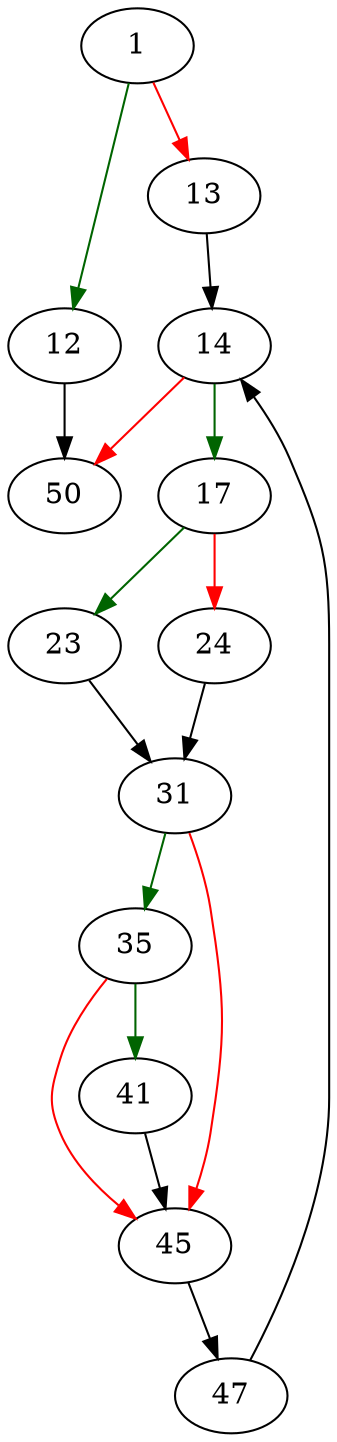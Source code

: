 strict digraph "sqlite3AutoLoadExtensions" {
	// Node definitions.
	1 [entry=true];
	12;
	13;
	50;
	14;
	17;
	23;
	24;
	31;
	35;
	45;
	41;
	47;

	// Edge definitions.
	1 -> 12 [
		color=darkgreen
		cond=true
	];
	1 -> 13 [
		color=red
		cond=false
	];
	12 -> 50;
	13 -> 14;
	14 -> 50 [
		color=red
		cond=false
	];
	14 -> 17 [
		color=darkgreen
		cond=true
	];
	17 -> 23 [
		color=darkgreen
		cond=true
	];
	17 -> 24 [
		color=red
		cond=false
	];
	23 -> 31;
	24 -> 31;
	31 -> 35 [
		color=darkgreen
		cond=true
	];
	31 -> 45 [
		color=red
		cond=false
	];
	35 -> 45 [
		color=red
		cond=false
	];
	35 -> 41 [
		color=darkgreen
		cond=true
	];
	45 -> 47;
	41 -> 45;
	47 -> 14;
}